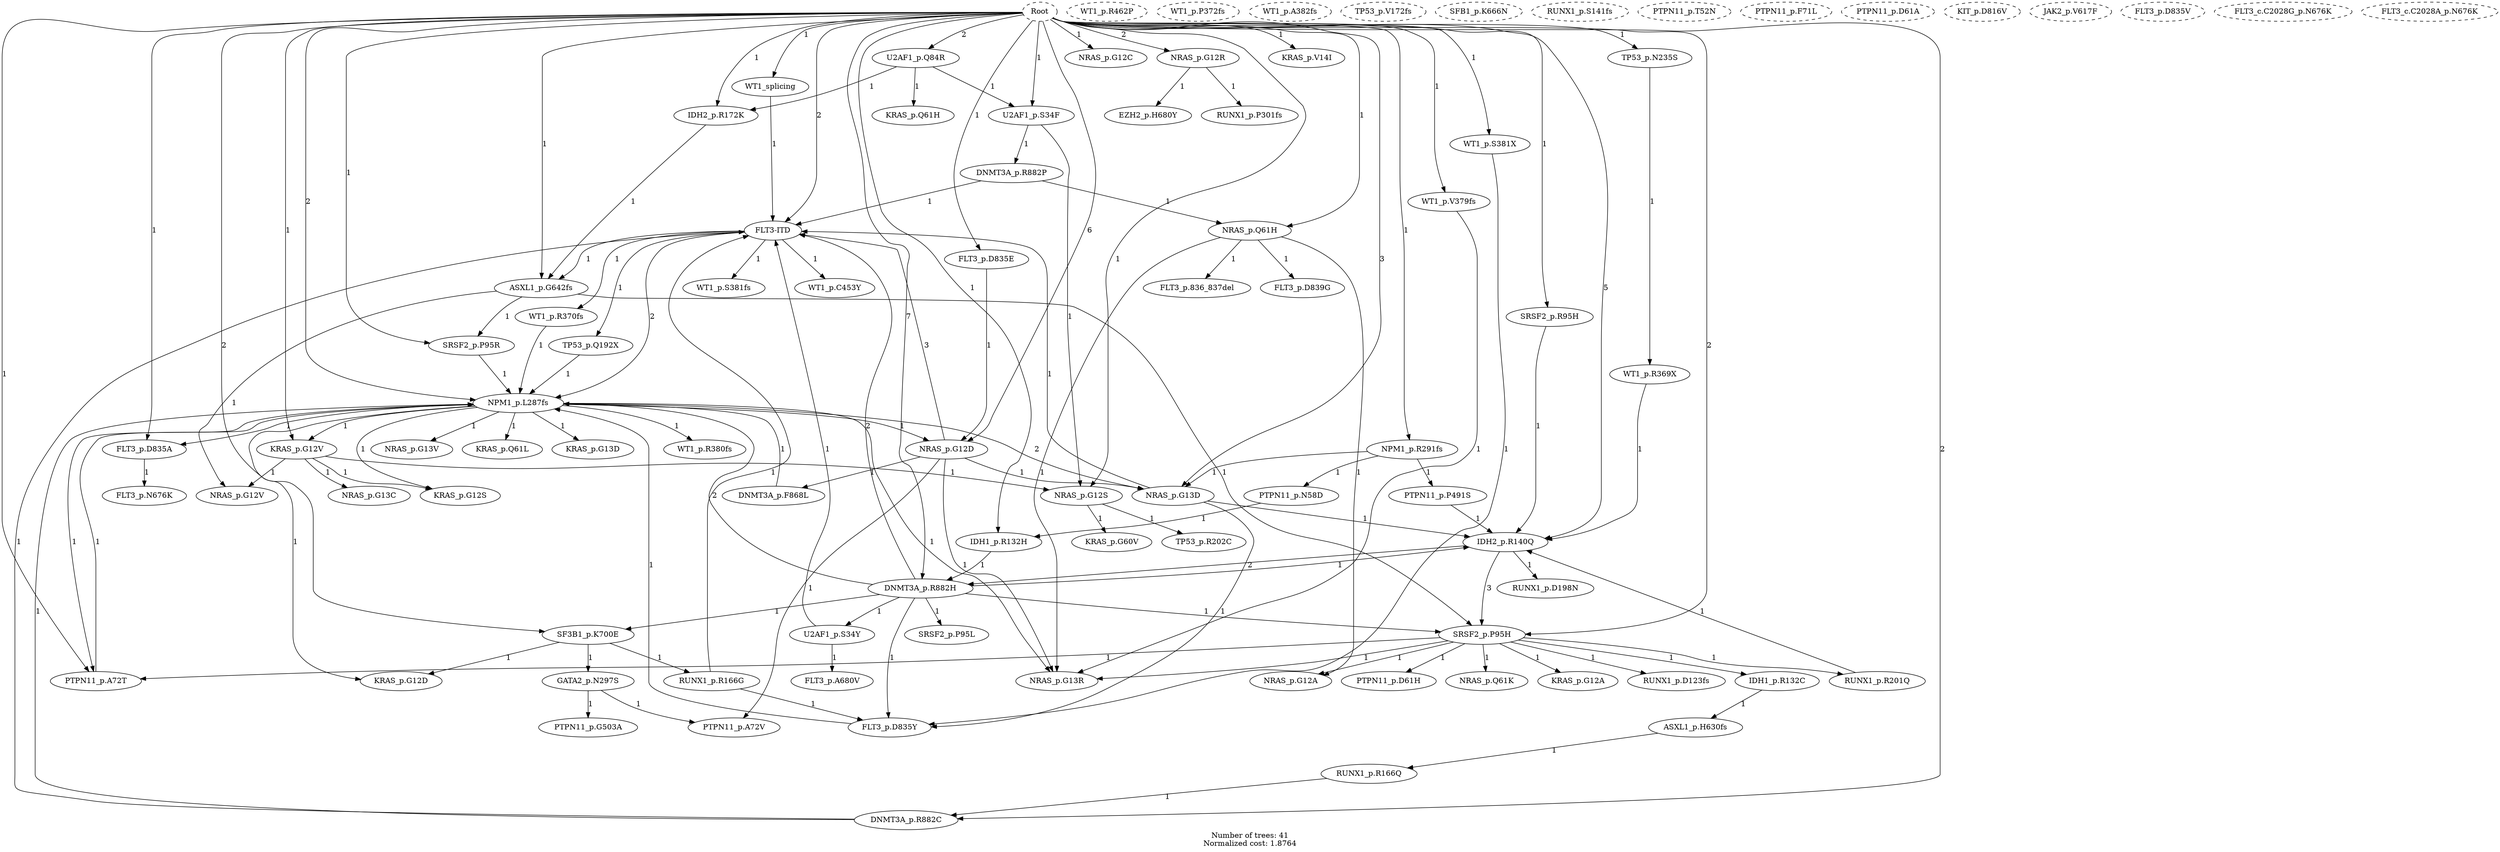 digraph T {
	label="Number of trees: 41\nNormalized cost: 1.8764"
	88 [label="WT1_splicing"]
	87 [label="WT1_p.V379fs"]
	86 [label="WT1_p.S381fs"]
	85 [label="WT1_p.S381X"]
	84 [style=dashed, label="WT1_p.R462P"]
	83 [label="WT1_p.R380fs"]
	82 [label="WT1_p.R370fs"]
	81 [label="WT1_p.R369X"]
	80 [style=dashed, label="WT1_p.P372fs"]
	79 [label="WT1_p.C453Y"]
	78 [style=dashed, label="WT1_p.A382fs"]
	77 [label="U2AF1_p.S34Y"]
	76 [label="U2AF1_p.S34F"]
	75 [label="U2AF1_p.Q84R"]
	74 [style=dashed, label="TP53_p.V172fs"]
	73 [label="TP53_p.R202C"]
	72 [label="TP53_p.Q192X"]
	71 [label="TP53_p.N235S"]
	70 [label="SRSF2_p.R95H"]
	69 [label="SRSF2_p.P95R"]
	68 [label="SRSF2_p.P95L"]
	67 [label="SRSF2_p.P95H"]
	66 [style=dashed, label="SFB1_p.K666N"]
	65 [label="SF3B1_p.K700E"]
	64 [style=dashed, label="Root"]
	63 [style=dashed, label="RUNX1_p.S141fs"]
	62 [label="RUNX1_p.R201Q"]
	61 [label="RUNX1_p.R166Q"]
	60 [label="RUNX1_p.R166G"]
	59 [label="RUNX1_p.P301fs"]
	58 [label="RUNX1_p.D198N"]
	57 [label="RUNX1_p.D123fs"]
	56 [style=dashed, label="PTPN11_p.T52N"]
	55 [label="PTPN11_p.P491S"]
	54 [label="PTPN11_p.N58D"]
	53 [label="PTPN11_p.G503A"]
	52 [style=dashed, label="PTPN11_p.F71L"]
	51 [label="PTPN11_p.D61H"]
	50 [style=dashed, label="PTPN11_p.D61A"]
	49 [label="PTPN11_p.A72V"]
	48 [label="PTPN11_p.A72T"]
	47 [label="NRAS_p.Q61K"]
	46 [label="NRAS_p.Q61H"]
	45 [label="NRAS_p.G13V"]
	44 [label="NRAS_p.G13R"]
	43 [label="NRAS_p.G13D"]
	42 [label="NRAS_p.G13C"]
	41 [label="NRAS_p.G12V"]
	40 [label="NRAS_p.G12S"]
	39 [label="NRAS_p.G12R"]
	38 [label="NRAS_p.G12D"]
	37 [label="NRAS_p.G12C"]
	36 [label="NRAS_p.G12A"]
	35 [label="NPM1_p.R291fs"]
	34 [label="NPM1_p.L287fs"]
	33 [label="KRAS_p.V14I"]
	32 [label="KRAS_p.Q61L"]
	31 [label="KRAS_p.Q61H"]
	30 [label="KRAS_p.G60V"]
	29 [label="KRAS_p.G13D"]
	28 [label="KRAS_p.G12V"]
	27 [label="KRAS_p.G12S"]
	26 [label="KRAS_p.G12D"]
	25 [label="KRAS_p.G12A"]
	24 [style=dashed, label="KIT_p.D816V"]
	23 [style=dashed, label="JAK2_p.V617F"]
	22 [label="IDH2_p.R172K"]
	21 [label="IDH2_p.R140Q"]
	20 [label="IDH1_p.R132H"]
	19 [label="IDH1_p.R132C"]
	18 [label="GATA2_p.N297S"]
	17 [label="FLT3_p.N676K"]
	16 [label="FLT3_p.D839G"]
	15 [label="FLT3_p.D835Y"]
	14 [style=dashed, label="FLT3_p.D835V"]
	13 [label="FLT3_p.D835E"]
	12 [label="FLT3_p.D835A"]
	11 [label="FLT3_p.A680V"]
	10 [label="FLT3_p.836_837del"]
	9 [style=dashed, label="FLT3_c.C2028G_p.N676K"]
	8 [style=dashed, label="FLT3_c.C2028A_p.N676K"]
	7 [label="FLT3-ITD"]
	6 [label="EZH2_p.H680Y"]
	5 [label="DNMT3A_p.R882P"]
	4 [label="DNMT3A_p.R882H"]
	3 [label="DNMT3A_p.R882C"]
	2 [label="DNMT3A_p.F868L"]
	1 [label="ASXL1_p.H630fs"]
	0 [label="ASXL1_p.G642fs"]
	88 -> 7 [label="1"]
	87 -> 44 [label="1"]
	85 -> 15 [label="1"]
	82 -> 34 [label="1"]
	81 -> 21 [label="1"]
	77 -> 11 [label="1"]
	77 -> 7 [label="1"]
	76 -> 40 [label="1"]
	76 -> 5 [label="1"]
	75 -> 76 [label="1"]
	75 -> 31 [label="1"]
	75 -> 22 [label="1"]
	72 -> 34 [label="1"]
	71 -> 81 [label="1"]
	70 -> 21 [label="1"]
	69 -> 34 [label="1"]
	67 -> 62 [label="1"]
	67 -> 57 [label="1"]
	67 -> 51 [label="1"]
	67 -> 48 [label="1"]
	67 -> 47 [label="1"]
	67 -> 44 [label="1"]
	67 -> 36 [label="1"]
	67 -> 25 [label="1"]
	67 -> 19 [label="1"]
	65 -> 60 [label="1"]
	65 -> 26 [label="1"]
	65 -> 18 [label="1"]
	64 -> 88 [label="1"]
	64 -> 87 [label="1"]
	64 -> 85 [label="1"]
	64 -> 76 [label="1"]
	64 -> 75 [label="2"]
	64 -> 71 [label="1"]
	64 -> 70 [label="1"]
	64 -> 69 [label="1"]
	64 -> 67 [label="2"]
	64 -> 65 [label="2"]
	64 -> 48 [label="1"]
	64 -> 46 [label="1"]
	64 -> 43 [label="3"]
	64 -> 40 [label="1"]
	64 -> 39 [label="2"]
	64 -> 38 [label="6"]
	64 -> 37 [label="1"]
	64 -> 35 [label="1"]
	64 -> 34 [label="2"]
	64 -> 33 [label="1"]
	64 -> 28 [label="1"]
	64 -> 22 [label="1"]
	64 -> 21 [label="5"]
	64 -> 20 [label="1"]
	64 -> 13 [label="1"]
	64 -> 12 [label="1"]
	64 -> 7 [label="2"]
	64 -> 4 [label="7"]
	64 -> 3 [label="2"]
	64 -> 0 [label="1"]
	62 -> 21 [label="1"]
	61 -> 3 [label="1"]
	60 -> 15 [label="1"]
	60 -> 7 [label="1"]
	55 -> 21 [label="1"]
	54 -> 20 [label="1"]
	48 -> 34 [label="1"]
	46 -> 44 [label="1"]
	46 -> 36 [label="1"]
	46 -> 16 [label="1"]
	46 -> 10 [label="1"]
	43 -> 21 [label="1"]
	43 -> 15 [label="1"]
	43 -> 7 [label="1"]
	40 -> 73 [label="1"]
	40 -> 30 [label="1"]
	39 -> 59 [label="1"]
	39 -> 6 [label="1"]
	38 -> 49 [label="1"]
	38 -> 44 [label="1"]
	38 -> 43 [label="1"]
	38 -> 7 [label="3"]
	38 -> 2 [label="1"]
	35 -> 55 [label="1"]
	35 -> 54 [label="1"]
	35 -> 43 [label="1"]
	34 -> 83 [label="1"]
	34 -> 48 [label="1"]
	34 -> 45 [label="1"]
	34 -> 44 [label="1"]
	34 -> 43 [label="2"]
	34 -> 38 [label="1"]
	34 -> 32 [label="1"]
	34 -> 29 [label="1"]
	34 -> 28 [label="1"]
	34 -> 27 [label="1"]
	34 -> 26 [label="1"]
	34 -> 12 [label="1"]
	28 -> 42 [label="1"]
	28 -> 41 [label="1"]
	28 -> 40 [label="1"]
	28 -> 27 [label="1"]
	22 -> 0 [label="1"]
	21 -> 67 [label="3"]
	21 -> 58 [label="1"]
	21 -> 4 [label="2"]
	20 -> 4 [label="1"]
	19 -> 1 [label="1"]
	18 -> 53 [label="1"]
	18 -> 49 [label="1"]
	15 -> 34 [label="1"]
	13 -> 38 [label="1"]
	12 -> 17 [label="1"]
	7 -> 86 [label="1"]
	7 -> 82 [label="1"]
	7 -> 79 [label="1"]
	7 -> 72 [label="1"]
	7 -> 34 [label="2"]
	7 -> 0 [label="1"]
	5 -> 46 [label="1"]
	5 -> 7 [label="1"]
	4 -> 77 [label="1"]
	4 -> 68 [label="1"]
	4 -> 67 [label="1"]
	4 -> 65 [label="1"]
	4 -> 34 [label="2"]
	4 -> 21 [label="1"]
	4 -> 15 [label="1"]
	4 -> 7 [label="2"]
	3 -> 34 [label="1"]
	3 -> 7 [label="1"]
	2 -> 34 [label="1"]
	1 -> 61 [label="1"]
	0 -> 69 [label="1"]
	0 -> 67 [label="1"]
	0 -> 41 [label="1"]
}
